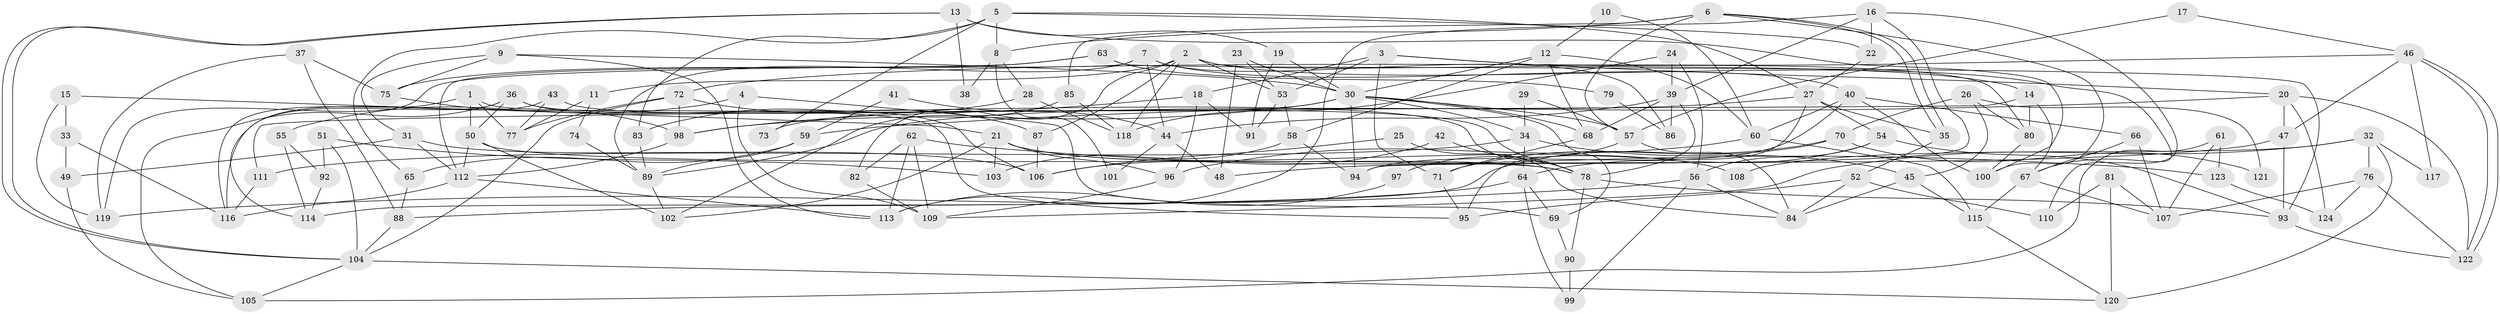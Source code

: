 // Generated by graph-tools (version 1.1) at 2025/15/03/09/25 04:15:18]
// undirected, 124 vertices, 248 edges
graph export_dot {
graph [start="1"]
  node [color=gray90,style=filled];
  1;
  2;
  3;
  4;
  5;
  6;
  7;
  8;
  9;
  10;
  11;
  12;
  13;
  14;
  15;
  16;
  17;
  18;
  19;
  20;
  21;
  22;
  23;
  24;
  25;
  26;
  27;
  28;
  29;
  30;
  31;
  32;
  33;
  34;
  35;
  36;
  37;
  38;
  39;
  40;
  41;
  42;
  43;
  44;
  45;
  46;
  47;
  48;
  49;
  50;
  51;
  52;
  53;
  54;
  55;
  56;
  57;
  58;
  59;
  60;
  61;
  62;
  63;
  64;
  65;
  66;
  67;
  68;
  69;
  70;
  71;
  72;
  73;
  74;
  75;
  76;
  77;
  78;
  79;
  80;
  81;
  82;
  83;
  84;
  85;
  86;
  87;
  88;
  89;
  90;
  91;
  92;
  93;
  94;
  95;
  96;
  97;
  98;
  99;
  100;
  101;
  102;
  103;
  104;
  105;
  106;
  107;
  108;
  109;
  110;
  111;
  112;
  113;
  114;
  115;
  116;
  117;
  118;
  119;
  120;
  121;
  122;
  123;
  124;
  1 -- 50;
  1 -- 116;
  1 -- 77;
  1 -- 95;
  2 -- 118;
  2 -- 53;
  2 -- 11;
  2 -- 67;
  2 -- 80;
  2 -- 82;
  2 -- 87;
  3 -- 18;
  3 -- 14;
  3 -- 20;
  3 -- 53;
  3 -- 71;
  4 -- 109;
  4 -- 69;
  4 -- 55;
  5 -- 83;
  5 -- 22;
  5 -- 8;
  5 -- 27;
  5 -- 65;
  5 -- 73;
  6 -- 35;
  6 -- 35;
  6 -- 57;
  6 -- 8;
  6 -- 85;
  6 -- 100;
  7 -- 89;
  7 -- 44;
  7 -- 40;
  7 -- 86;
  7 -- 112;
  8 -- 28;
  8 -- 38;
  8 -- 101;
  9 -- 31;
  9 -- 30;
  9 -- 75;
  9 -- 113;
  10 -- 60;
  10 -- 12;
  11 -- 77;
  11 -- 74;
  12 -- 60;
  12 -- 68;
  12 -- 30;
  12 -- 58;
  13 -- 104;
  13 -- 104;
  13 -- 100;
  13 -- 19;
  13 -- 38;
  14 -- 80;
  14 -- 67;
  14 -- 111;
  15 -- 21;
  15 -- 119;
  15 -- 33;
  16 -- 113;
  16 -- 94;
  16 -- 22;
  16 -- 39;
  16 -- 110;
  17 -- 57;
  17 -- 46;
  18 -- 91;
  18 -- 98;
  18 -- 96;
  19 -- 30;
  19 -- 91;
  20 -- 122;
  20 -- 47;
  20 -- 59;
  20 -- 124;
  21 -- 96;
  21 -- 78;
  21 -- 102;
  21 -- 103;
  21 -- 108;
  22 -- 27;
  23 -- 53;
  23 -- 30;
  23 -- 48;
  24 -- 39;
  24 -- 56;
  24 -- 118;
  25 -- 106;
  25 -- 84;
  26 -- 80;
  26 -- 45;
  26 -- 70;
  26 -- 121;
  27 -- 95;
  27 -- 35;
  27 -- 54;
  27 -- 89;
  28 -- 118;
  28 -- 83;
  29 -- 57;
  29 -- 34;
  30 -- 98;
  30 -- 34;
  30 -- 57;
  30 -- 68;
  30 -- 69;
  30 -- 73;
  30 -- 94;
  31 -- 112;
  31 -- 106;
  31 -- 49;
  32 -- 76;
  32 -- 120;
  32 -- 108;
  32 -- 109;
  32 -- 117;
  33 -- 116;
  33 -- 49;
  34 -- 111;
  34 -- 45;
  34 -- 64;
  35 -- 52;
  36 -- 78;
  36 -- 105;
  36 -- 50;
  36 -- 106;
  36 -- 114;
  37 -- 119;
  37 -- 88;
  37 -- 75;
  39 -- 68;
  39 -- 44;
  39 -- 78;
  39 -- 86;
  40 -- 94;
  40 -- 60;
  40 -- 66;
  40 -- 100;
  41 -- 44;
  41 -- 59;
  42 -- 106;
  42 -- 78;
  43 -- 77;
  43 -- 78;
  43 -- 116;
  44 -- 48;
  44 -- 101;
  45 -- 115;
  45 -- 84;
  46 -- 47;
  46 -- 122;
  46 -- 122;
  46 -- 72;
  46 -- 117;
  47 -- 93;
  47 -- 48;
  49 -- 105;
  50 -- 78;
  50 -- 102;
  50 -- 112;
  51 -- 104;
  51 -- 92;
  51 -- 103;
  52 -- 110;
  52 -- 84;
  52 -- 95;
  53 -- 58;
  53 -- 91;
  54 -- 64;
  54 -- 56;
  54 -- 93;
  55 -- 114;
  55 -- 92;
  56 -- 84;
  56 -- 99;
  56 -- 119;
  57 -- 84;
  57 -- 97;
  58 -- 103;
  58 -- 94;
  59 -- 89;
  59 -- 65;
  60 -- 96;
  60 -- 115;
  61 -- 105;
  61 -- 123;
  61 -- 107;
  62 -- 113;
  62 -- 109;
  62 -- 82;
  62 -- 123;
  63 -- 75;
  63 -- 93;
  63 -- 79;
  63 -- 119;
  64 -- 88;
  64 -- 69;
  64 -- 99;
  65 -- 88;
  66 -- 107;
  66 -- 67;
  67 -- 107;
  67 -- 115;
  68 -- 71;
  69 -- 90;
  70 -- 71;
  70 -- 114;
  70 -- 121;
  71 -- 95;
  72 -- 98;
  72 -- 77;
  72 -- 87;
  72 -- 104;
  74 -- 89;
  75 -- 98;
  76 -- 107;
  76 -- 122;
  76 -- 124;
  78 -- 90;
  78 -- 93;
  79 -- 86;
  80 -- 100;
  81 -- 107;
  81 -- 120;
  81 -- 110;
  82 -- 109;
  83 -- 89;
  85 -- 102;
  85 -- 118;
  87 -- 106;
  88 -- 104;
  89 -- 102;
  90 -- 99;
  92 -- 114;
  93 -- 122;
  96 -- 109;
  97 -- 113;
  98 -- 112;
  104 -- 105;
  104 -- 120;
  111 -- 116;
  112 -- 113;
  112 -- 116;
  115 -- 120;
  123 -- 124;
}

